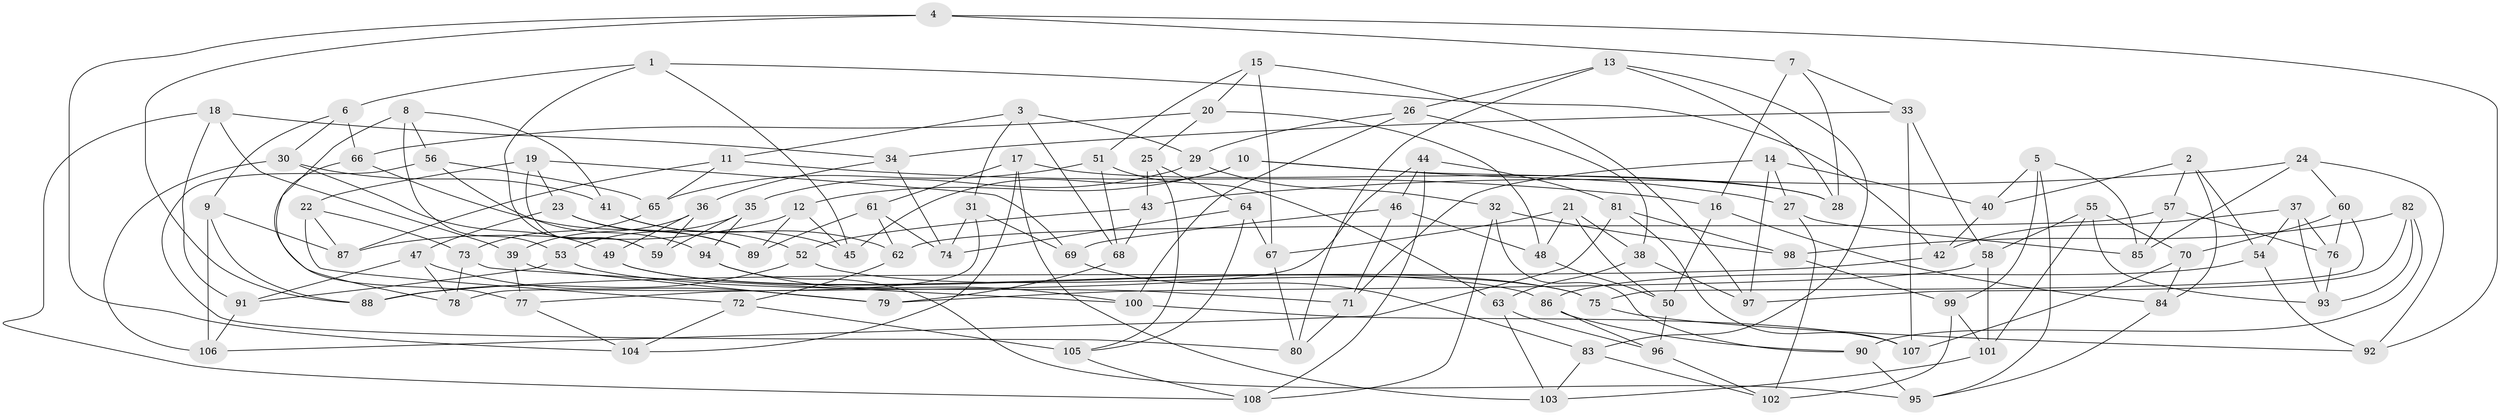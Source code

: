 // Generated by graph-tools (version 1.1) at 2025/50/03/09/25 03:50:53]
// undirected, 108 vertices, 216 edges
graph export_dot {
graph [start="1"]
  node [color=gray90,style=filled];
  1;
  2;
  3;
  4;
  5;
  6;
  7;
  8;
  9;
  10;
  11;
  12;
  13;
  14;
  15;
  16;
  17;
  18;
  19;
  20;
  21;
  22;
  23;
  24;
  25;
  26;
  27;
  28;
  29;
  30;
  31;
  32;
  33;
  34;
  35;
  36;
  37;
  38;
  39;
  40;
  41;
  42;
  43;
  44;
  45;
  46;
  47;
  48;
  49;
  50;
  51;
  52;
  53;
  54;
  55;
  56;
  57;
  58;
  59;
  60;
  61;
  62;
  63;
  64;
  65;
  66;
  67;
  68;
  69;
  70;
  71;
  72;
  73;
  74;
  75;
  76;
  77;
  78;
  79;
  80;
  81;
  82;
  83;
  84;
  85;
  86;
  87;
  88;
  89;
  90;
  91;
  92;
  93;
  94;
  95;
  96;
  97;
  98;
  99;
  100;
  101;
  102;
  103;
  104;
  105;
  106;
  107;
  108;
  1 -- 42;
  1 -- 6;
  1 -- 45;
  1 -- 59;
  2 -- 54;
  2 -- 84;
  2 -- 57;
  2 -- 40;
  3 -- 68;
  3 -- 11;
  3 -- 31;
  3 -- 29;
  4 -- 92;
  4 -- 7;
  4 -- 88;
  4 -- 104;
  5 -- 99;
  5 -- 40;
  5 -- 85;
  5 -- 95;
  6 -- 30;
  6 -- 66;
  6 -- 9;
  7 -- 28;
  7 -- 33;
  7 -- 16;
  8 -- 56;
  8 -- 53;
  8 -- 77;
  8 -- 41;
  9 -- 87;
  9 -- 88;
  9 -- 106;
  10 -- 45;
  10 -- 27;
  10 -- 28;
  10 -- 12;
  11 -- 87;
  11 -- 16;
  11 -- 65;
  12 -- 45;
  12 -- 87;
  12 -- 89;
  13 -- 26;
  13 -- 83;
  13 -- 28;
  13 -- 80;
  14 -- 97;
  14 -- 40;
  14 -- 27;
  14 -- 71;
  15 -- 20;
  15 -- 51;
  15 -- 97;
  15 -- 67;
  16 -- 84;
  16 -- 50;
  17 -- 61;
  17 -- 103;
  17 -- 104;
  17 -- 28;
  18 -- 91;
  18 -- 108;
  18 -- 34;
  18 -- 39;
  19 -- 22;
  19 -- 69;
  19 -- 23;
  19 -- 59;
  20 -- 48;
  20 -- 25;
  20 -- 66;
  21 -- 67;
  21 -- 48;
  21 -- 50;
  21 -- 38;
  22 -- 73;
  22 -- 72;
  22 -- 87;
  23 -- 47;
  23 -- 89;
  23 -- 52;
  24 -- 92;
  24 -- 85;
  24 -- 60;
  24 -- 43;
  25 -- 43;
  25 -- 105;
  25 -- 64;
  26 -- 38;
  26 -- 29;
  26 -- 100;
  27 -- 102;
  27 -- 85;
  29 -- 32;
  29 -- 35;
  30 -- 41;
  30 -- 49;
  30 -- 106;
  31 -- 69;
  31 -- 78;
  31 -- 74;
  32 -- 90;
  32 -- 108;
  32 -- 98;
  33 -- 58;
  33 -- 34;
  33 -- 107;
  34 -- 74;
  34 -- 36;
  35 -- 59;
  35 -- 53;
  35 -- 94;
  36 -- 49;
  36 -- 59;
  36 -- 39;
  37 -- 93;
  37 -- 76;
  37 -- 42;
  37 -- 54;
  38 -- 97;
  38 -- 63;
  39 -- 79;
  39 -- 77;
  40 -- 42;
  41 -- 62;
  41 -- 45;
  42 -- 88;
  43 -- 68;
  43 -- 52;
  44 -- 46;
  44 -- 108;
  44 -- 77;
  44 -- 81;
  46 -- 48;
  46 -- 71;
  46 -- 69;
  47 -- 79;
  47 -- 78;
  47 -- 91;
  48 -- 50;
  49 -- 75;
  49 -- 86;
  50 -- 96;
  51 -- 63;
  51 -- 68;
  51 -- 65;
  52 -- 88;
  52 -- 75;
  53 -- 71;
  53 -- 91;
  54 -- 86;
  54 -- 92;
  55 -- 58;
  55 -- 101;
  55 -- 93;
  55 -- 70;
  56 -- 65;
  56 -- 80;
  56 -- 94;
  57 -- 85;
  57 -- 62;
  57 -- 76;
  58 -- 101;
  58 -- 79;
  60 -- 75;
  60 -- 76;
  60 -- 70;
  61 -- 89;
  61 -- 62;
  61 -- 74;
  62 -- 72;
  63 -- 96;
  63 -- 103;
  64 -- 74;
  64 -- 67;
  64 -- 105;
  65 -- 73;
  66 -- 78;
  66 -- 89;
  67 -- 80;
  68 -- 79;
  69 -- 83;
  70 -- 84;
  70 -- 107;
  71 -- 80;
  72 -- 104;
  72 -- 105;
  73 -- 100;
  73 -- 78;
  75 -- 92;
  76 -- 93;
  77 -- 104;
  81 -- 107;
  81 -- 98;
  81 -- 106;
  82 -- 93;
  82 -- 98;
  82 -- 97;
  82 -- 90;
  83 -- 102;
  83 -- 103;
  84 -- 95;
  86 -- 90;
  86 -- 96;
  90 -- 95;
  91 -- 106;
  94 -- 100;
  94 -- 95;
  96 -- 102;
  98 -- 99;
  99 -- 101;
  99 -- 102;
  100 -- 107;
  101 -- 103;
  105 -- 108;
}
